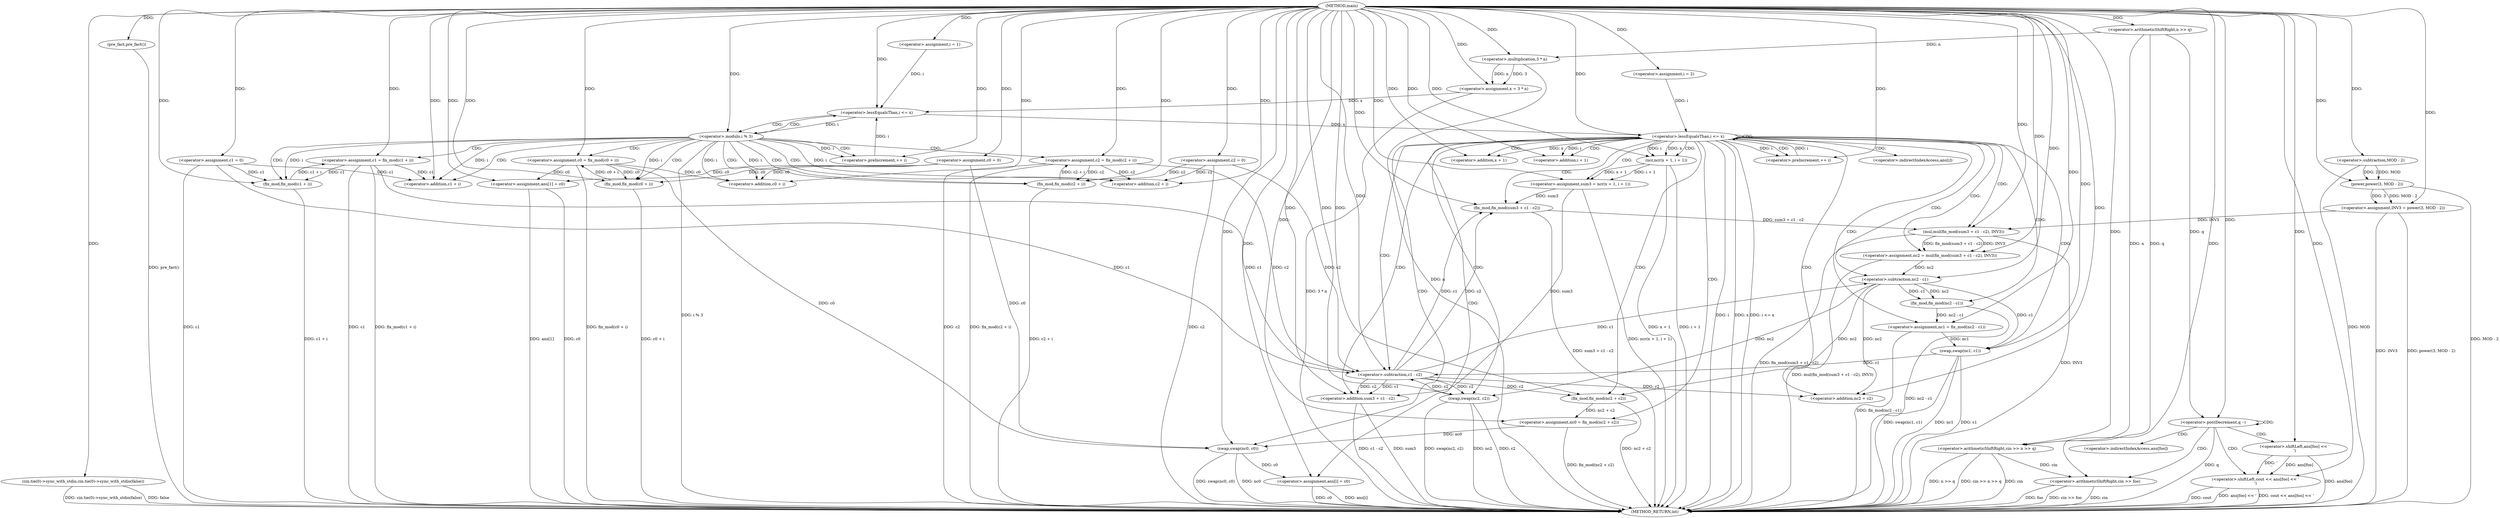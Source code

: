 digraph "main" {  
"1000271" [label = "(METHOD,main)" ]
"1000427" [label = "(METHOD_RETURN,int)" ]
"1000273" [label = "(cin.tie(0)->sync_with_stdio,cin.tie(0)->sync_with_stdio(false))" ]
"1000275" [label = "(pre_fact,pre_fact())" ]
"1000276" [label = "(<operator>.arithmeticShiftRight,cin >> n >> q)" ]
"1000282" [label = "(<operator>.assignment,x = 3 * n)" ]
"1000288" [label = "(<operator>.assignment,c0 = 0)" ]
"1000292" [label = "(<operator>.assignment,c1 = 0)" ]
"1000296" [label = "(<operator>.assignment,c2 = 0)" ]
"1000339" [label = "(<operator>.assignment,ans[1] = c0)" ]
"1000345" [label = "(<operator>.assignment,INV3 = power(3, MOD - 2))" ]
"1000301" [label = "(<operator>.assignment,i = 1)" ]
"1000304" [label = "(<operator>.lessEqualsThan,i <= x)" ]
"1000307" [label = "(<operator>.preIncrement,++ i)" ]
"1000354" [label = "(<operator>.assignment,i = 2)" ]
"1000357" [label = "(<operator>.lessEqualsThan,i <= x)" ]
"1000360" [label = "(<operator>.preIncrement,++ i)" ]
"1000413" [label = "(<operator>.postDecrement,q --)" ]
"1000278" [label = "(<operator>.arithmeticShiftRight,n >> q)" ]
"1000284" [label = "(<operator>.multiplication,3 * n)" ]
"1000347" [label = "(power,power(3, MOD - 2))" ]
"1000364" [label = "(<operator>.assignment,sum3 = ncr(x + 1, i + 1))" ]
"1000374" [label = "(<operator>.assignment,nc2 = mul(fix_mod(sum3 + c1 - c2), INV3))" ]
"1000385" [label = "(<operator>.assignment,nc1 = fix_mod(nc2 - c1))" ]
"1000392" [label = "(<operator>.assignment,nc0 = fix_mod(nc2 + c2))" ]
"1000398" [label = "(swap,swap(nc0, c0))" ]
"1000401" [label = "(swap,swap(nc1, c1))" ]
"1000404" [label = "(swap,swap(nc2, c2))" ]
"1000407" [label = "(<operator>.assignment,ans[i] = c0)" ]
"1000417" [label = "(<operator>.arithmeticShiftRight,cin >> foo)" ]
"1000420" [label = "(<operator>.shiftLeft,cout << ans[foo] << '\n')" ]
"1000311" [label = "(<operator>.modulo,i % 3)" ]
"1000349" [label = "(<operator>.subtraction,MOD - 2)" ]
"1000316" [label = "(<operator>.assignment,c0 = fix_mod(c0 + i))" ]
"1000324" [label = "(<operator>.assignment,c1 = fix_mod(c1 + i))" ]
"1000332" [label = "(<operator>.assignment,c2 = fix_mod(c2 + i))" ]
"1000366" [label = "(ncr,ncr(x + 1, i + 1))" ]
"1000376" [label = "(mul,mul(fix_mod(sum3 + c1 - c2), INV3))" ]
"1000387" [label = "(fix_mod,fix_mod(nc2 - c1))" ]
"1000394" [label = "(fix_mod,fix_mod(nc2 + c2))" ]
"1000422" [label = "(<operator>.shiftLeft,ans[foo] << '\n')" ]
"1000367" [label = "(<operator>.addition,x + 1)" ]
"1000370" [label = "(<operator>.addition,i + 1)" ]
"1000377" [label = "(fix_mod,fix_mod(sum3 + c1 - c2))" ]
"1000388" [label = "(<operator>.subtraction,nc2 - c1)" ]
"1000395" [label = "(<operator>.addition,nc2 + c2)" ]
"1000318" [label = "(fix_mod,fix_mod(c0 + i))" ]
"1000326" [label = "(fix_mod,fix_mod(c1 + i))" ]
"1000334" [label = "(fix_mod,fix_mod(c2 + i))" ]
"1000378" [label = "(<operator>.addition,sum3 + c1 - c2)" ]
"1000319" [label = "(<operator>.addition,c0 + i)" ]
"1000327" [label = "(<operator>.addition,c1 + i)" ]
"1000335" [label = "(<operator>.addition,c2 + i)" ]
"1000380" [label = "(<operator>.subtraction,c1 - c2)" ]
"1000408" [label = "(<operator>.indirectIndexAccess,ans[i])" ]
"1000423" [label = "(<operator>.indirectIndexAccess,ans[foo])" ]
  "1000273" -> "1000427"  [ label = "DDG: cin.tie(0)->sync_with_stdio(false)"] 
  "1000275" -> "1000427"  [ label = "DDG: pre_fact()"] 
  "1000276" -> "1000427"  [ label = "DDG: cin"] 
  "1000276" -> "1000427"  [ label = "DDG: n >> q"] 
  "1000276" -> "1000427"  [ label = "DDG: cin >> n >> q"] 
  "1000284" -> "1000427"  [ label = "DDG: n"] 
  "1000282" -> "1000427"  [ label = "DDG: 3 * n"] 
  "1000292" -> "1000427"  [ label = "DDG: c1"] 
  "1000296" -> "1000427"  [ label = "DDG: c2"] 
  "1000311" -> "1000427"  [ label = "DDG: i % 3"] 
  "1000332" -> "1000427"  [ label = "DDG: c2"] 
  "1000334" -> "1000427"  [ label = "DDG: c2 + i"] 
  "1000332" -> "1000427"  [ label = "DDG: fix_mod(c2 + i)"] 
  "1000324" -> "1000427"  [ label = "DDG: c1"] 
  "1000326" -> "1000427"  [ label = "DDG: c1 + i"] 
  "1000324" -> "1000427"  [ label = "DDG: fix_mod(c1 + i)"] 
  "1000318" -> "1000427"  [ label = "DDG: c0 + i"] 
  "1000316" -> "1000427"  [ label = "DDG: fix_mod(c0 + i)"] 
  "1000339" -> "1000427"  [ label = "DDG: ans[1]"] 
  "1000339" -> "1000427"  [ label = "DDG: c0"] 
  "1000345" -> "1000427"  [ label = "DDG: INV3"] 
  "1000347" -> "1000427"  [ label = "DDG: MOD - 2"] 
  "1000345" -> "1000427"  [ label = "DDG: power(3, MOD - 2)"] 
  "1000357" -> "1000427"  [ label = "DDG: i"] 
  "1000357" -> "1000427"  [ label = "DDG: x"] 
  "1000357" -> "1000427"  [ label = "DDG: i <= x"] 
  "1000413" -> "1000427"  [ label = "DDG: q"] 
  "1000417" -> "1000427"  [ label = "DDG: cin"] 
  "1000417" -> "1000427"  [ label = "DDG: foo"] 
  "1000417" -> "1000427"  [ label = "DDG: cin >> foo"] 
  "1000422" -> "1000427"  [ label = "DDG: ans[foo]"] 
  "1000420" -> "1000427"  [ label = "DDG: ans[foo] << '\n'"] 
  "1000420" -> "1000427"  [ label = "DDG: cout << ans[foo] << '\n'"] 
  "1000366" -> "1000427"  [ label = "DDG: x + 1"] 
  "1000366" -> "1000427"  [ label = "DDG: i + 1"] 
  "1000364" -> "1000427"  [ label = "DDG: ncr(x + 1, i + 1)"] 
  "1000378" -> "1000427"  [ label = "DDG: sum3"] 
  "1000378" -> "1000427"  [ label = "DDG: c1 - c2"] 
  "1000377" -> "1000427"  [ label = "DDG: sum3 + c1 - c2"] 
  "1000376" -> "1000427"  [ label = "DDG: fix_mod(sum3 + c1 - c2)"] 
  "1000376" -> "1000427"  [ label = "DDG: INV3"] 
  "1000374" -> "1000427"  [ label = "DDG: mul(fix_mod(sum3 + c1 - c2), INV3)"] 
  "1000387" -> "1000427"  [ label = "DDG: nc2 - c1"] 
  "1000385" -> "1000427"  [ label = "DDG: fix_mod(nc2 - c1)"] 
  "1000394" -> "1000427"  [ label = "DDG: nc2 + c2"] 
  "1000392" -> "1000427"  [ label = "DDG: fix_mod(nc2 + c2)"] 
  "1000398" -> "1000427"  [ label = "DDG: nc0"] 
  "1000398" -> "1000427"  [ label = "DDG: swap(nc0, c0)"] 
  "1000401" -> "1000427"  [ label = "DDG: nc1"] 
  "1000401" -> "1000427"  [ label = "DDG: c1"] 
  "1000401" -> "1000427"  [ label = "DDG: swap(nc1, c1)"] 
  "1000404" -> "1000427"  [ label = "DDG: nc2"] 
  "1000404" -> "1000427"  [ label = "DDG: c2"] 
  "1000404" -> "1000427"  [ label = "DDG: swap(nc2, c2)"] 
  "1000407" -> "1000427"  [ label = "DDG: ans[i]"] 
  "1000407" -> "1000427"  [ label = "DDG: c0"] 
  "1000273" -> "1000427"  [ label = "DDG: false"] 
  "1000349" -> "1000427"  [ label = "DDG: MOD"] 
  "1000420" -> "1000427"  [ label = "DDG: cout"] 
  "1000271" -> "1000275"  [ label = "DDG: "] 
  "1000284" -> "1000282"  [ label = "DDG: n"] 
  "1000284" -> "1000282"  [ label = "DDG: 3"] 
  "1000271" -> "1000288"  [ label = "DDG: "] 
  "1000271" -> "1000292"  [ label = "DDG: "] 
  "1000271" -> "1000296"  [ label = "DDG: "] 
  "1000288" -> "1000339"  [ label = "DDG: c0"] 
  "1000316" -> "1000339"  [ label = "DDG: c0"] 
  "1000271" -> "1000339"  [ label = "DDG: "] 
  "1000347" -> "1000345"  [ label = "DDG: MOD - 2"] 
  "1000347" -> "1000345"  [ label = "DDG: 3"] 
  "1000271" -> "1000273"  [ label = "DDG: "] 
  "1000271" -> "1000276"  [ label = "DDG: "] 
  "1000278" -> "1000276"  [ label = "DDG: n"] 
  "1000278" -> "1000276"  [ label = "DDG: q"] 
  "1000271" -> "1000282"  [ label = "DDG: "] 
  "1000271" -> "1000301"  [ label = "DDG: "] 
  "1000271" -> "1000345"  [ label = "DDG: "] 
  "1000271" -> "1000354"  [ label = "DDG: "] 
  "1000271" -> "1000278"  [ label = "DDG: "] 
  "1000271" -> "1000284"  [ label = "DDG: "] 
  "1000278" -> "1000284"  [ label = "DDG: n"] 
  "1000301" -> "1000304"  [ label = "DDG: i"] 
  "1000307" -> "1000304"  [ label = "DDG: i"] 
  "1000271" -> "1000304"  [ label = "DDG: "] 
  "1000282" -> "1000304"  [ label = "DDG: x"] 
  "1000311" -> "1000307"  [ label = "DDG: i"] 
  "1000271" -> "1000307"  [ label = "DDG: "] 
  "1000271" -> "1000347"  [ label = "DDG: "] 
  "1000349" -> "1000347"  [ label = "DDG: 2"] 
  "1000349" -> "1000347"  [ label = "DDG: MOD"] 
  "1000354" -> "1000357"  [ label = "DDG: i"] 
  "1000360" -> "1000357"  [ label = "DDG: i"] 
  "1000271" -> "1000357"  [ label = "DDG: "] 
  "1000304" -> "1000357"  [ label = "DDG: x"] 
  "1000271" -> "1000360"  [ label = "DDG: "] 
  "1000357" -> "1000360"  [ label = "DDG: i"] 
  "1000366" -> "1000364"  [ label = "DDG: i + 1"] 
  "1000366" -> "1000364"  [ label = "DDG: x + 1"] 
  "1000376" -> "1000374"  [ label = "DDG: fix_mod(sum3 + c1 - c2)"] 
  "1000376" -> "1000374"  [ label = "DDG: INV3"] 
  "1000387" -> "1000385"  [ label = "DDG: nc2 - c1"] 
  "1000394" -> "1000392"  [ label = "DDG: nc2 + c2"] 
  "1000398" -> "1000407"  [ label = "DDG: c0"] 
  "1000271" -> "1000407"  [ label = "DDG: "] 
  "1000278" -> "1000413"  [ label = "DDG: q"] 
  "1000271" -> "1000413"  [ label = "DDG: "] 
  "1000271" -> "1000349"  [ label = "DDG: "] 
  "1000271" -> "1000364"  [ label = "DDG: "] 
  "1000271" -> "1000374"  [ label = "DDG: "] 
  "1000271" -> "1000385"  [ label = "DDG: "] 
  "1000271" -> "1000392"  [ label = "DDG: "] 
  "1000392" -> "1000398"  [ label = "DDG: nc0"] 
  "1000271" -> "1000398"  [ label = "DDG: "] 
  "1000288" -> "1000398"  [ label = "DDG: c0"] 
  "1000316" -> "1000398"  [ label = "DDG: c0"] 
  "1000385" -> "1000401"  [ label = "DDG: nc1"] 
  "1000271" -> "1000401"  [ label = "DDG: "] 
  "1000388" -> "1000401"  [ label = "DDG: c1"] 
  "1000271" -> "1000404"  [ label = "DDG: "] 
  "1000388" -> "1000404"  [ label = "DDG: nc2"] 
  "1000380" -> "1000404"  [ label = "DDG: c2"] 
  "1000276" -> "1000417"  [ label = "DDG: cin"] 
  "1000271" -> "1000417"  [ label = "DDG: "] 
  "1000271" -> "1000420"  [ label = "DDG: "] 
  "1000422" -> "1000420"  [ label = "DDG: '\n'"] 
  "1000422" -> "1000420"  [ label = "DDG: ans[foo]"] 
  "1000304" -> "1000311"  [ label = "DDG: i"] 
  "1000271" -> "1000311"  [ label = "DDG: "] 
  "1000318" -> "1000316"  [ label = "DDG: c0 + i"] 
  "1000326" -> "1000324"  [ label = "DDG: c1 + i"] 
  "1000334" -> "1000332"  [ label = "DDG: c2 + i"] 
  "1000357" -> "1000366"  [ label = "DDG: i"] 
  "1000271" -> "1000366"  [ label = "DDG: "] 
  "1000357" -> "1000366"  [ label = "DDG: x"] 
  "1000377" -> "1000376"  [ label = "DDG: sum3 + c1 - c2"] 
  "1000345" -> "1000376"  [ label = "DDG: INV3"] 
  "1000271" -> "1000376"  [ label = "DDG: "] 
  "1000388" -> "1000387"  [ label = "DDG: c1"] 
  "1000388" -> "1000387"  [ label = "DDG: nc2"] 
  "1000380" -> "1000394"  [ label = "DDG: c2"] 
  "1000271" -> "1000394"  [ label = "DDG: "] 
  "1000388" -> "1000394"  [ label = "DDG: nc2"] 
  "1000271" -> "1000422"  [ label = "DDG: "] 
  "1000271" -> "1000316"  [ label = "DDG: "] 
  "1000271" -> "1000324"  [ label = "DDG: "] 
  "1000271" -> "1000332"  [ label = "DDG: "] 
  "1000357" -> "1000367"  [ label = "DDG: x"] 
  "1000271" -> "1000367"  [ label = "DDG: "] 
  "1000357" -> "1000370"  [ label = "DDG: i"] 
  "1000271" -> "1000370"  [ label = "DDG: "] 
  "1000364" -> "1000377"  [ label = "DDG: sum3"] 
  "1000271" -> "1000377"  [ label = "DDG: "] 
  "1000380" -> "1000377"  [ label = "DDG: c1"] 
  "1000380" -> "1000377"  [ label = "DDG: c2"] 
  "1000374" -> "1000388"  [ label = "DDG: nc2"] 
  "1000271" -> "1000388"  [ label = "DDG: "] 
  "1000380" -> "1000388"  [ label = "DDG: c1"] 
  "1000388" -> "1000395"  [ label = "DDG: nc2"] 
  "1000271" -> "1000395"  [ label = "DDG: "] 
  "1000380" -> "1000395"  [ label = "DDG: c2"] 
  "1000288" -> "1000318"  [ label = "DDG: c0"] 
  "1000316" -> "1000318"  [ label = "DDG: c0"] 
  "1000271" -> "1000318"  [ label = "DDG: "] 
  "1000311" -> "1000318"  [ label = "DDG: i"] 
  "1000292" -> "1000326"  [ label = "DDG: c1"] 
  "1000324" -> "1000326"  [ label = "DDG: c1"] 
  "1000271" -> "1000326"  [ label = "DDG: "] 
  "1000311" -> "1000326"  [ label = "DDG: i"] 
  "1000311" -> "1000334"  [ label = "DDG: i"] 
  "1000271" -> "1000334"  [ label = "DDG: "] 
  "1000296" -> "1000334"  [ label = "DDG: c2"] 
  "1000332" -> "1000334"  [ label = "DDG: c2"] 
  "1000364" -> "1000378"  [ label = "DDG: sum3"] 
  "1000271" -> "1000378"  [ label = "DDG: "] 
  "1000380" -> "1000378"  [ label = "DDG: c1"] 
  "1000380" -> "1000378"  [ label = "DDG: c2"] 
  "1000288" -> "1000319"  [ label = "DDG: c0"] 
  "1000316" -> "1000319"  [ label = "DDG: c0"] 
  "1000271" -> "1000319"  [ label = "DDG: "] 
  "1000311" -> "1000319"  [ label = "DDG: i"] 
  "1000292" -> "1000327"  [ label = "DDG: c1"] 
  "1000324" -> "1000327"  [ label = "DDG: c1"] 
  "1000271" -> "1000327"  [ label = "DDG: "] 
  "1000311" -> "1000327"  [ label = "DDG: i"] 
  "1000296" -> "1000335"  [ label = "DDG: c2"] 
  "1000332" -> "1000335"  [ label = "DDG: c2"] 
  "1000271" -> "1000335"  [ label = "DDG: "] 
  "1000311" -> "1000335"  [ label = "DDG: i"] 
  "1000292" -> "1000380"  [ label = "DDG: c1"] 
  "1000324" -> "1000380"  [ label = "DDG: c1"] 
  "1000401" -> "1000380"  [ label = "DDG: c1"] 
  "1000271" -> "1000380"  [ label = "DDG: "] 
  "1000296" -> "1000380"  [ label = "DDG: c2"] 
  "1000332" -> "1000380"  [ label = "DDG: c2"] 
  "1000404" -> "1000380"  [ label = "DDG: c2"] 
  "1000304" -> "1000311"  [ label = "CDG: "] 
  "1000357" -> "1000380"  [ label = "CDG: "] 
  "1000357" -> "1000367"  [ label = "CDG: "] 
  "1000357" -> "1000387"  [ label = "CDG: "] 
  "1000357" -> "1000370"  [ label = "CDG: "] 
  "1000357" -> "1000392"  [ label = "CDG: "] 
  "1000357" -> "1000401"  [ label = "CDG: "] 
  "1000357" -> "1000360"  [ label = "CDG: "] 
  "1000357" -> "1000385"  [ label = "CDG: "] 
  "1000357" -> "1000388"  [ label = "CDG: "] 
  "1000357" -> "1000404"  [ label = "CDG: "] 
  "1000357" -> "1000407"  [ label = "CDG: "] 
  "1000357" -> "1000377"  [ label = "CDG: "] 
  "1000357" -> "1000398"  [ label = "CDG: "] 
  "1000357" -> "1000366"  [ label = "CDG: "] 
  "1000357" -> "1000357"  [ label = "CDG: "] 
  "1000357" -> "1000376"  [ label = "CDG: "] 
  "1000357" -> "1000394"  [ label = "CDG: "] 
  "1000357" -> "1000408"  [ label = "CDG: "] 
  "1000357" -> "1000374"  [ label = "CDG: "] 
  "1000357" -> "1000378"  [ label = "CDG: "] 
  "1000357" -> "1000395"  [ label = "CDG: "] 
  "1000357" -> "1000364"  [ label = "CDG: "] 
  "1000413" -> "1000417"  [ label = "CDG: "] 
  "1000413" -> "1000422"  [ label = "CDG: "] 
  "1000413" -> "1000420"  [ label = "CDG: "] 
  "1000413" -> "1000413"  [ label = "CDG: "] 
  "1000413" -> "1000423"  [ label = "CDG: "] 
  "1000311" -> "1000332"  [ label = "CDG: "] 
  "1000311" -> "1000307"  [ label = "CDG: "] 
  "1000311" -> "1000324"  [ label = "CDG: "] 
  "1000311" -> "1000326"  [ label = "CDG: "] 
  "1000311" -> "1000335"  [ label = "CDG: "] 
  "1000311" -> "1000319"  [ label = "CDG: "] 
  "1000311" -> "1000318"  [ label = "CDG: "] 
  "1000311" -> "1000316"  [ label = "CDG: "] 
  "1000311" -> "1000304"  [ label = "CDG: "] 
  "1000311" -> "1000327"  [ label = "CDG: "] 
  "1000311" -> "1000334"  [ label = "CDG: "] 
}
